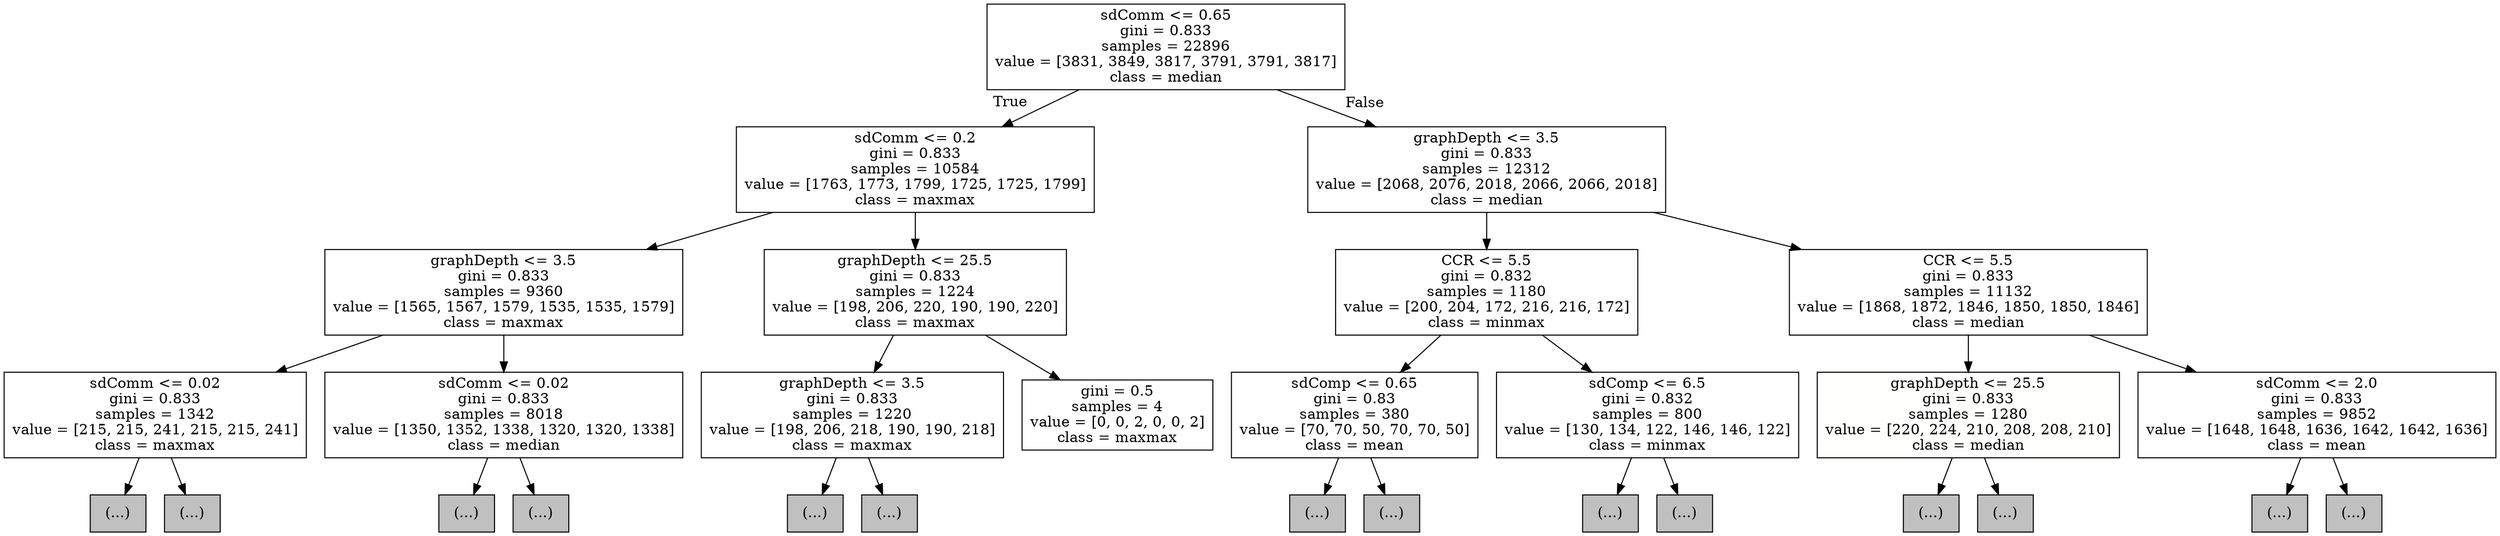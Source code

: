 digraph Tree {
node [shape=box, style="filled", color="black"] ;
0 [label="sdComm <= 0.65\ngini = 0.833\nsamples = 22896\nvalue = [3831, 3849, 3817, 3791, 3791, 3817]\nclass = median", fillcolor="#ffffff"] ;
1 [label="sdComm <= 0.2\ngini = 0.833\nsamples = 10584\nvalue = [1763, 1773, 1799, 1725, 1725, 1799]\nclass = maxmax", fillcolor="#ffffff"] ;
0 -> 1 [labeldistance=2.5, labelangle=45, headlabel="True"] ;
2 [label="graphDepth <= 3.5\ngini = 0.833\nsamples = 9360\nvalue = [1565, 1567, 1579, 1535, 1535, 1579]\nclass = maxmax", fillcolor="#ffffff"] ;
1 -> 2 ;
3 [label="sdComm <= 0.02\ngini = 0.833\nsamples = 1342\nvalue = [215, 215, 241, 215, 215, 241]\nclass = maxmax", fillcolor="#ffffff"] ;
2 -> 3 ;
4 [label="(...)", fillcolor="#C0C0C0"] ;
3 -> 4 ;
7 [label="(...)", fillcolor="#C0C0C0"] ;
3 -> 7 ;
28 [label="sdComm <= 0.02\ngini = 0.833\nsamples = 8018\nvalue = [1350, 1352, 1338, 1320, 1320, 1338]\nclass = median", fillcolor="#ffffff"] ;
2 -> 28 ;
29 [label="(...)", fillcolor="#C0C0C0"] ;
28 -> 29 ;
58 [label="(...)", fillcolor="#C0C0C0"] ;
28 -> 58 ;
155 [label="graphDepth <= 25.5\ngini = 0.833\nsamples = 1224\nvalue = [198, 206, 220, 190, 190, 220]\nclass = maxmax", fillcolor="#ffffff"] ;
1 -> 155 ;
156 [label="graphDepth <= 3.5\ngini = 0.833\nsamples = 1220\nvalue = [198, 206, 218, 190, 190, 218]\nclass = maxmax", fillcolor="#ffffff"] ;
155 -> 156 ;
157 [label="(...)", fillcolor="#C0C0C0"] ;
156 -> 157 ;
164 [label="(...)", fillcolor="#C0C0C0"] ;
156 -> 164 ;
187 [label="gini = 0.5\nsamples = 4\nvalue = [0, 0, 2, 0, 0, 2]\nclass = maxmax", fillcolor="#ffffff"] ;
155 -> 187 ;
188 [label="graphDepth <= 3.5\ngini = 0.833\nsamples = 12312\nvalue = [2068, 2076, 2018, 2066, 2066, 2018]\nclass = median", fillcolor="#ffffff"] ;
0 -> 188 [labeldistance=2.5, labelangle=-45, headlabel="False"] ;
189 [label="CCR <= 5.5\ngini = 0.832\nsamples = 1180\nvalue = [200, 204, 172, 216, 216, 172]\nclass = minmax", fillcolor="#ffffff"] ;
188 -> 189 ;
190 [label="sdComp <= 0.65\ngini = 0.83\nsamples = 380\nvalue = [70, 70, 50, 70, 70, 50]\nclass = mean", fillcolor="#ffffff"] ;
189 -> 190 ;
191 [label="(...)", fillcolor="#C0C0C0"] ;
190 -> 191 ;
194 [label="(...)", fillcolor="#C0C0C0"] ;
190 -> 194 ;
197 [label="sdComp <= 6.5\ngini = 0.832\nsamples = 800\nvalue = [130, 134, 122, 146, 146, 122]\nclass = minmax", fillcolor="#ffffff"] ;
189 -> 197 ;
198 [label="(...)", fillcolor="#C0C0C0"] ;
197 -> 198 ;
215 [label="(...)", fillcolor="#C0C0C0"] ;
197 -> 215 ;
226 [label="CCR <= 5.5\ngini = 0.833\nsamples = 11132\nvalue = [1868, 1872, 1846, 1850, 1850, 1846]\nclass = median", fillcolor="#ffffff"] ;
188 -> 226 ;
227 [label="graphDepth <= 25.5\ngini = 0.833\nsamples = 1280\nvalue = [220, 224, 210, 208, 208, 210]\nclass = median", fillcolor="#fffffe"] ;
226 -> 227 ;
228 [label="(...)", fillcolor="#C0C0C0"] ;
227 -> 228 ;
265 [label="(...)", fillcolor="#C0C0C0"] ;
227 -> 265 ;
266 [label="sdComm <= 2.0\ngini = 0.833\nsamples = 9852\nvalue = [1648, 1648, 1636, 1642, 1642, 1636]\nclass = mean", fillcolor="#ffffff"] ;
226 -> 266 ;
267 [label="(...)", fillcolor="#C0C0C0"] ;
266 -> 267 ;
332 [label="(...)", fillcolor="#C0C0C0"] ;
266 -> 332 ;
}